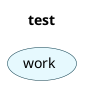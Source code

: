 @startuml

title test
skinparam Arrow {
    Color #0C3A49
    FontColor #3787A6
}
skinparam Usecase {
    BackgroundColor #E6F9FE
    BorderColor #0C3A49
}

(work)

@enduml
